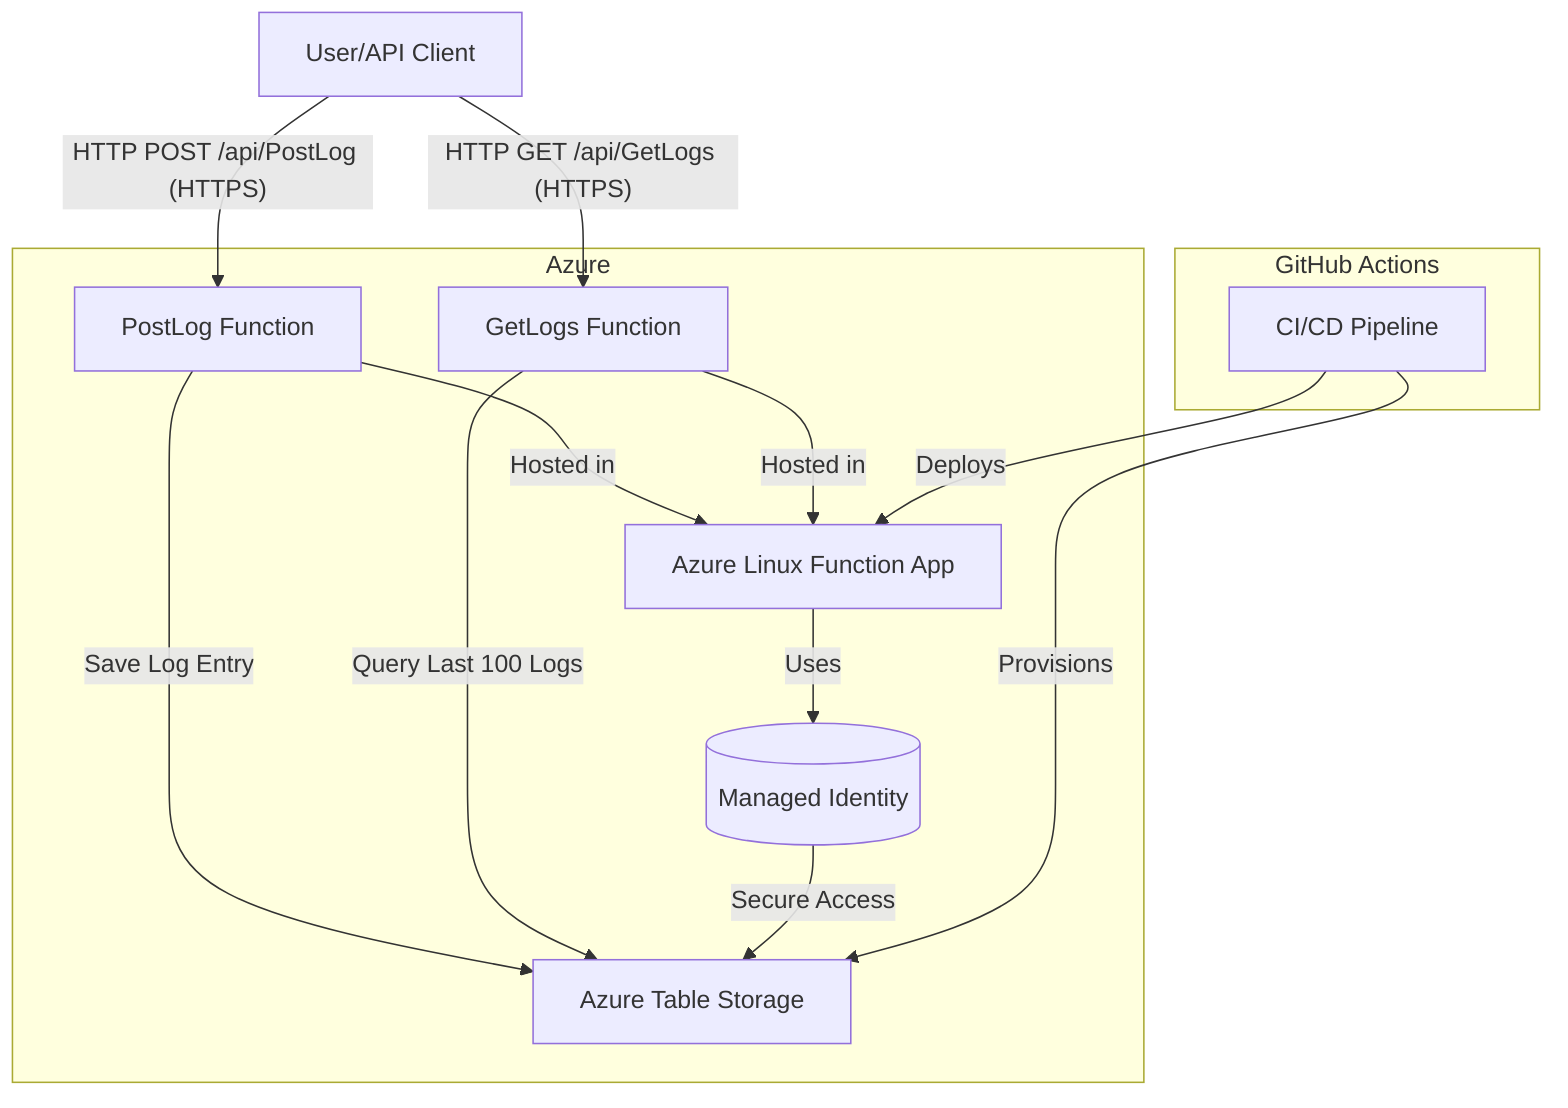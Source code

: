 graph TD
    User[User/API Client]
    subgraph GitHub Actions
        CI[CI/CD Pipeline]
    end
    subgraph Azure
        FunctionApp[Azure Linux Function App]
        PostLog[PostLog Function]
        GetLogs[GetLogs Function]
        Table[Azure Table Storage]
        MI[(Managed Identity)]
    end

    User -- HTTP POST /api/PostLog (HTTPS) --> PostLog
    User -- HTTP GET /api/GetLogs (HTTPS) --> GetLogs
    PostLog -- Save Log Entry --> Table
    GetLogs -- Query Last 100 Logs --> Table
    PostLog & GetLogs -- Hosted in --> FunctionApp
    FunctionApp -- Uses --> MI
    MI -- Secure Access --> Table
    CI -- Deploys --> FunctionApp
    CI -- Provisions --> Table